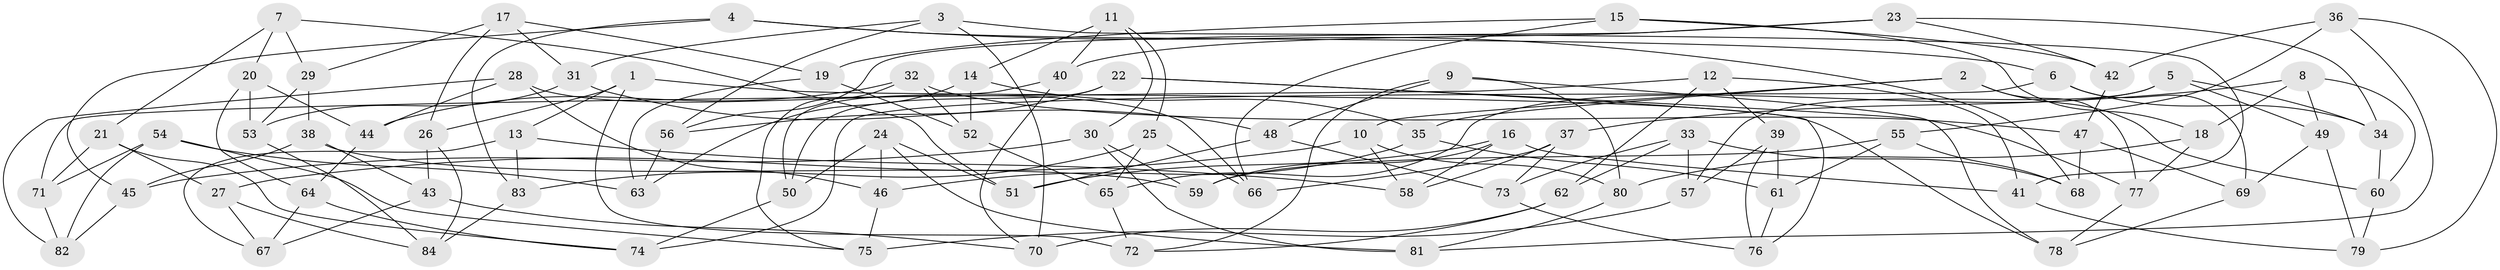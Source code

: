 // coarse degree distribution, {7: 0.16, 4: 0.28, 3: 0.16, 9: 0.04, 5: 0.16, 12: 0.04, 6: 0.04, 2: 0.04, 11: 0.04, 8: 0.04}
// Generated by graph-tools (version 1.1) at 2025/04/03/04/25 22:04:13]
// undirected, 84 vertices, 168 edges
graph export_dot {
graph [start="1"]
  node [color=gray90,style=filled];
  1;
  2;
  3;
  4;
  5;
  6;
  7;
  8;
  9;
  10;
  11;
  12;
  13;
  14;
  15;
  16;
  17;
  18;
  19;
  20;
  21;
  22;
  23;
  24;
  25;
  26;
  27;
  28;
  29;
  30;
  31;
  32;
  33;
  34;
  35;
  36;
  37;
  38;
  39;
  40;
  41;
  42;
  43;
  44;
  45;
  46;
  47;
  48;
  49;
  50;
  51;
  52;
  53;
  54;
  55;
  56;
  57;
  58;
  59;
  60;
  61;
  62;
  63;
  64;
  65;
  66;
  67;
  68;
  69;
  70;
  71;
  72;
  73;
  74;
  75;
  76;
  77;
  78;
  79;
  80;
  81;
  82;
  83;
  84;
  1 -- 78;
  1 -- 72;
  1 -- 13;
  1 -- 26;
  2 -- 10;
  2 -- 35;
  2 -- 77;
  2 -- 60;
  3 -- 41;
  3 -- 31;
  3 -- 70;
  3 -- 56;
  4 -- 68;
  4 -- 45;
  4 -- 6;
  4 -- 83;
  5 -- 57;
  5 -- 49;
  5 -- 34;
  5 -- 65;
  6 -- 34;
  6 -- 74;
  6 -- 69;
  7 -- 20;
  7 -- 21;
  7 -- 51;
  7 -- 29;
  8 -- 60;
  8 -- 18;
  8 -- 49;
  8 -- 37;
  9 -- 80;
  9 -- 78;
  9 -- 48;
  9 -- 72;
  10 -- 27;
  10 -- 80;
  10 -- 58;
  11 -- 30;
  11 -- 40;
  11 -- 25;
  11 -- 14;
  12 -- 39;
  12 -- 41;
  12 -- 71;
  12 -- 62;
  13 -- 58;
  13 -- 67;
  13 -- 83;
  14 -- 63;
  14 -- 52;
  14 -- 35;
  15 -- 18;
  15 -- 66;
  15 -- 42;
  15 -- 19;
  16 -- 41;
  16 -- 51;
  16 -- 58;
  16 -- 59;
  17 -- 29;
  17 -- 31;
  17 -- 26;
  17 -- 19;
  18 -- 77;
  18 -- 80;
  19 -- 63;
  19 -- 52;
  20 -- 64;
  20 -- 53;
  20 -- 44;
  21 -- 27;
  21 -- 74;
  21 -- 71;
  22 -- 56;
  22 -- 50;
  22 -- 77;
  22 -- 76;
  23 -- 40;
  23 -- 34;
  23 -- 56;
  23 -- 42;
  24 -- 50;
  24 -- 46;
  24 -- 51;
  24 -- 81;
  25 -- 65;
  25 -- 83;
  25 -- 66;
  26 -- 43;
  26 -- 84;
  27 -- 67;
  27 -- 84;
  28 -- 66;
  28 -- 82;
  28 -- 46;
  28 -- 44;
  29 -- 38;
  29 -- 53;
  30 -- 81;
  30 -- 59;
  30 -- 45;
  31 -- 53;
  31 -- 48;
  32 -- 47;
  32 -- 75;
  32 -- 52;
  32 -- 44;
  33 -- 68;
  33 -- 62;
  33 -- 73;
  33 -- 57;
  34 -- 60;
  35 -- 61;
  35 -- 46;
  36 -- 42;
  36 -- 81;
  36 -- 55;
  36 -- 79;
  37 -- 66;
  37 -- 73;
  37 -- 58;
  38 -- 45;
  38 -- 43;
  38 -- 59;
  39 -- 76;
  39 -- 61;
  39 -- 57;
  40 -- 50;
  40 -- 70;
  41 -- 79;
  42 -- 47;
  43 -- 67;
  43 -- 70;
  44 -- 64;
  45 -- 82;
  46 -- 75;
  47 -- 69;
  47 -- 68;
  48 -- 51;
  48 -- 73;
  49 -- 69;
  49 -- 79;
  50 -- 74;
  52 -- 65;
  53 -- 84;
  54 -- 75;
  54 -- 71;
  54 -- 63;
  54 -- 82;
  55 -- 68;
  55 -- 59;
  55 -- 61;
  56 -- 63;
  57 -- 75;
  60 -- 79;
  61 -- 76;
  62 -- 72;
  62 -- 70;
  64 -- 74;
  64 -- 67;
  65 -- 72;
  69 -- 78;
  71 -- 82;
  73 -- 76;
  77 -- 78;
  80 -- 81;
  83 -- 84;
}
